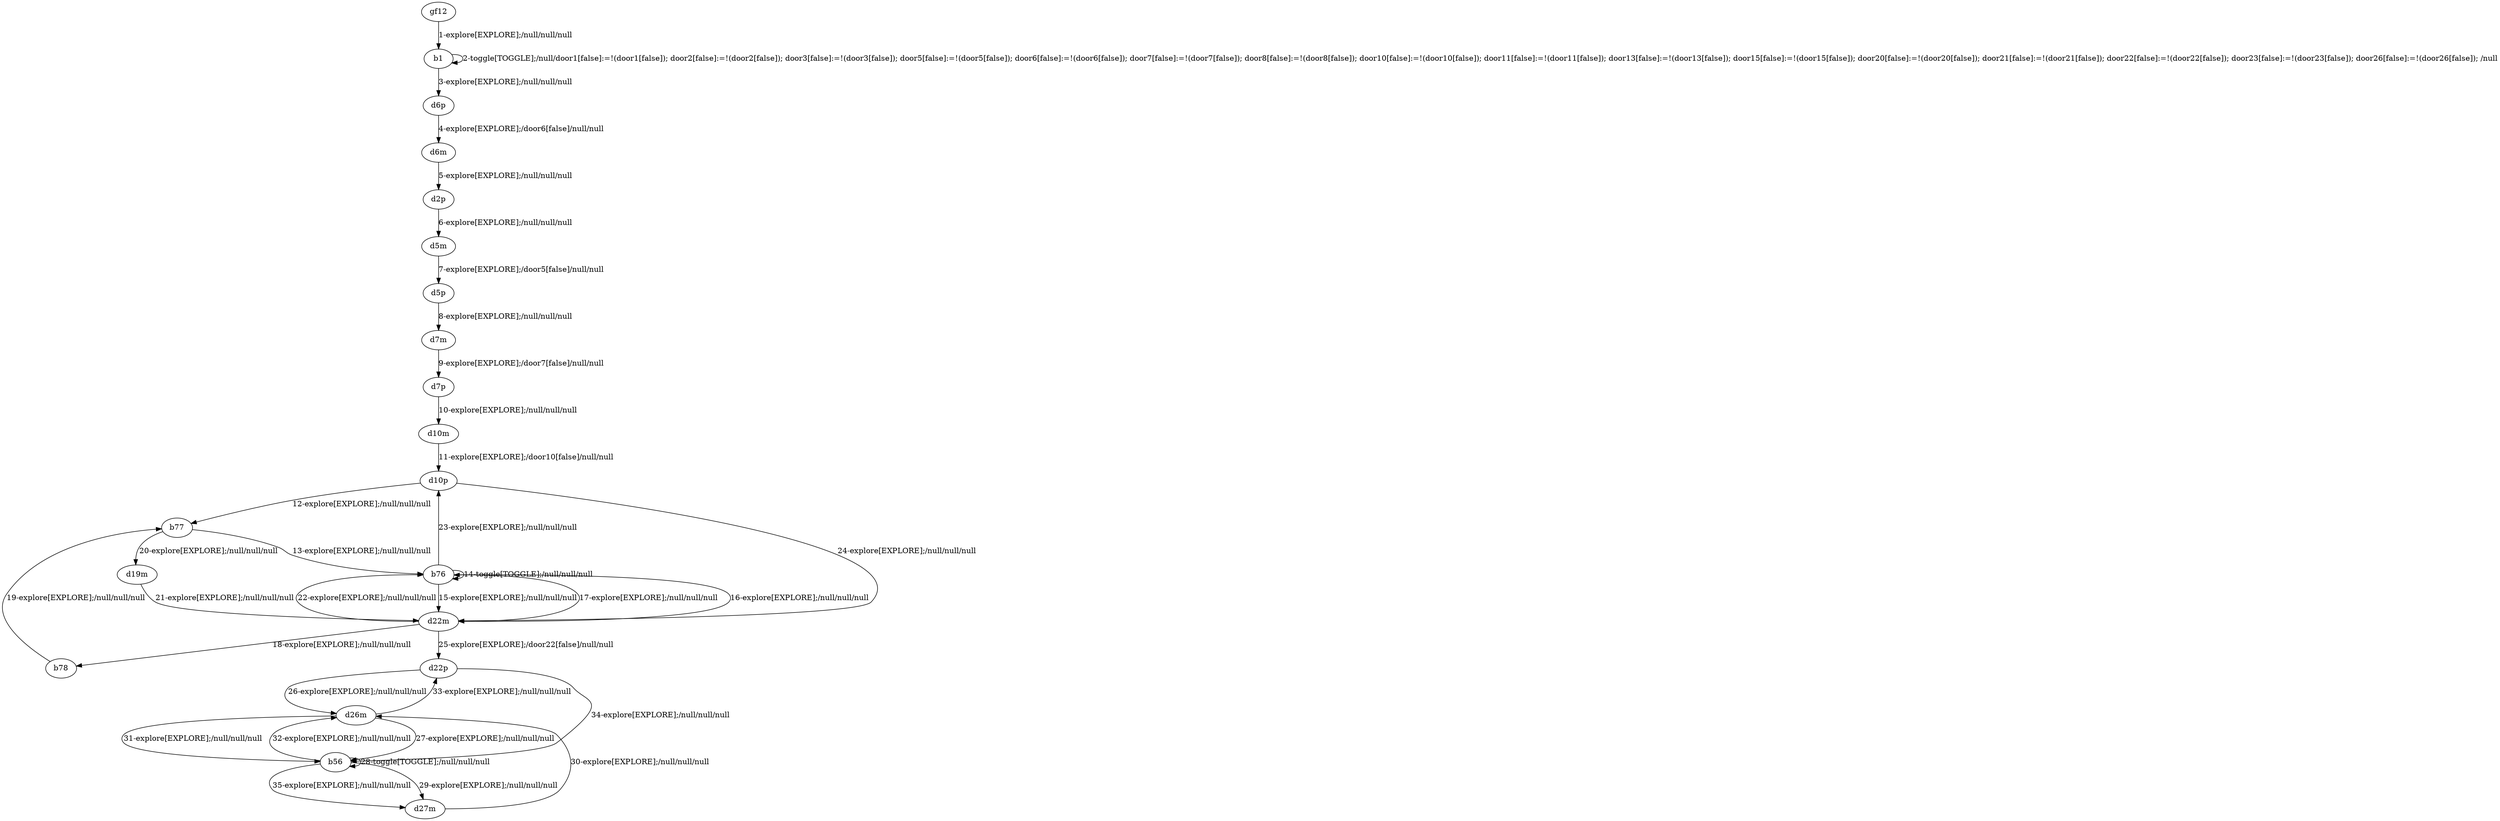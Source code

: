 # Total number of goals covered by this test: 1
# d22m --> b78

digraph g {
"gf12" -> "b1" [label = "1-explore[EXPLORE];/null/null/null"];
"b1" -> "b1" [label = "2-toggle[TOGGLE];/null/door1[false]:=!(door1[false]); door2[false]:=!(door2[false]); door3[false]:=!(door3[false]); door5[false]:=!(door5[false]); door6[false]:=!(door6[false]); door7[false]:=!(door7[false]); door8[false]:=!(door8[false]); door10[false]:=!(door10[false]); door11[false]:=!(door11[false]); door13[false]:=!(door13[false]); door15[false]:=!(door15[false]); door20[false]:=!(door20[false]); door21[false]:=!(door21[false]); door22[false]:=!(door22[false]); door23[false]:=!(door23[false]); door26[false]:=!(door26[false]); /null"];
"b1" -> "d6p" [label = "3-explore[EXPLORE];/null/null/null"];
"d6p" -> "d6m" [label = "4-explore[EXPLORE];/door6[false]/null/null"];
"d6m" -> "d2p" [label = "5-explore[EXPLORE];/null/null/null"];
"d2p" -> "d5m" [label = "6-explore[EXPLORE];/null/null/null"];
"d5m" -> "d5p" [label = "7-explore[EXPLORE];/door5[false]/null/null"];
"d5p" -> "d7m" [label = "8-explore[EXPLORE];/null/null/null"];
"d7m" -> "d7p" [label = "9-explore[EXPLORE];/door7[false]/null/null"];
"d7p" -> "d10m" [label = "10-explore[EXPLORE];/null/null/null"];
"d10m" -> "d10p" [label = "11-explore[EXPLORE];/door10[false]/null/null"];
"d10p" -> "b77" [label = "12-explore[EXPLORE];/null/null/null"];
"b77" -> "b76" [label = "13-explore[EXPLORE];/null/null/null"];
"b76" -> "b76" [label = "14-toggle[TOGGLE];/null/null/null"];
"b76" -> "d22m" [label = "15-explore[EXPLORE];/null/null/null"];
"d22m" -> "b76" [label = "16-explore[EXPLORE];/null/null/null"];
"b76" -> "d22m" [label = "17-explore[EXPLORE];/null/null/null"];
"d22m" -> "b78" [label = "18-explore[EXPLORE];/null/null/null"];
"b78" -> "b77" [label = "19-explore[EXPLORE];/null/null/null"];
"b77" -> "d19m" [label = "20-explore[EXPLORE];/null/null/null"];
"d19m" -> "d22m" [label = "21-explore[EXPLORE];/null/null/null"];
"d22m" -> "b76" [label = "22-explore[EXPLORE];/null/null/null"];
"b76" -> "d10p" [label = "23-explore[EXPLORE];/null/null/null"];
"d10p" -> "d22m" [label = "24-explore[EXPLORE];/null/null/null"];
"d22m" -> "d22p" [label = "25-explore[EXPLORE];/door22[false]/null/null"];
"d22p" -> "d26m" [label = "26-explore[EXPLORE];/null/null/null"];
"d26m" -> "b56" [label = "27-explore[EXPLORE];/null/null/null"];
"b56" -> "b56" [label = "28-toggle[TOGGLE];/null/null/null"];
"b56" -> "d27m" [label = "29-explore[EXPLORE];/null/null/null"];
"d27m" -> "d26m" [label = "30-explore[EXPLORE];/null/null/null"];
"d26m" -> "b56" [label = "31-explore[EXPLORE];/null/null/null"];
"b56" -> "d26m" [label = "32-explore[EXPLORE];/null/null/null"];
"d26m" -> "d22p" [label = "33-explore[EXPLORE];/null/null/null"];
"d22p" -> "b56" [label = "34-explore[EXPLORE];/null/null/null"];
"b56" -> "d27m" [label = "35-explore[EXPLORE];/null/null/null"];
}